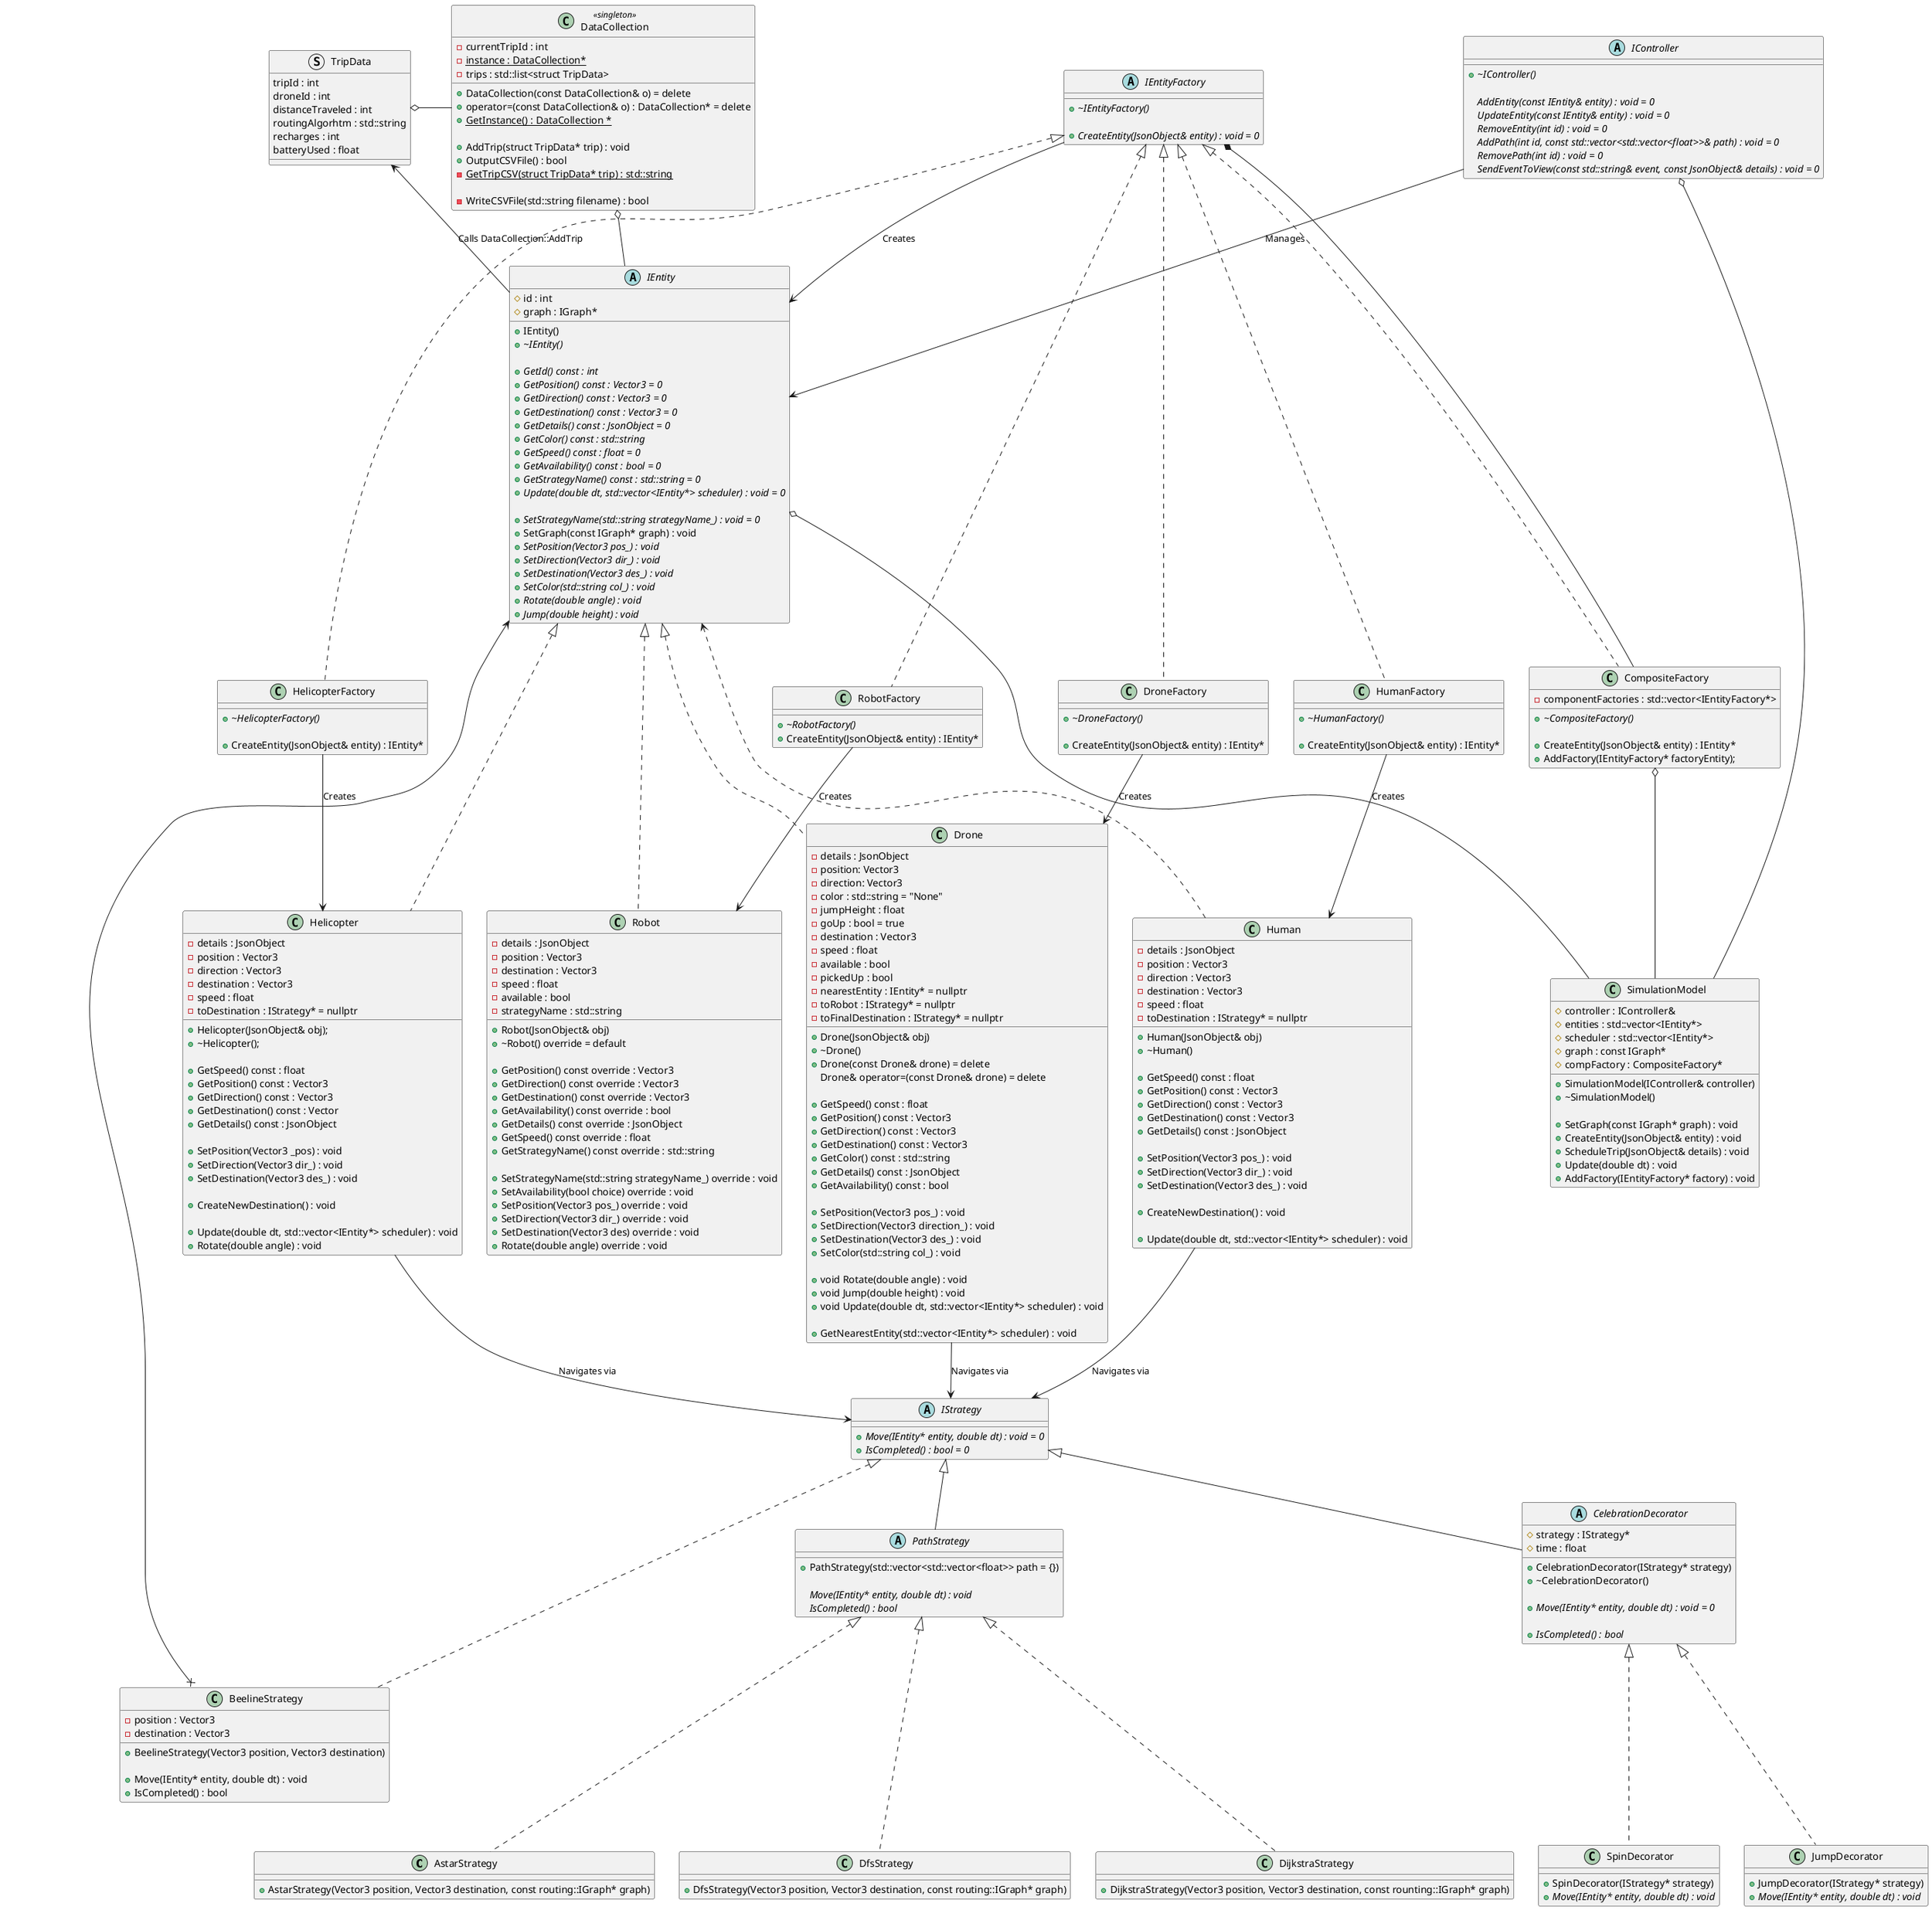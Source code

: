 @startuml

' From the base project
class AstarStrategy {
  +AstarStrategy(Vector3 position, Vector3 destination, const routing::IGraph* graph)
}

PathStrategy <|-.- AstarStrategy 

class BeelineStrategy {
  +BeelineStrategy(Vector3 position, Vector3 destination)

  +Move(IEntity* entity, double dt) : void
  +IsCompleted() : bool

  -position : Vector3
  -destination : Vector3
}

IStrategy <|-.- BeelineStrategy
IEntity <--x BeelineStrategy

abstract CelebrationDecorator {
  +CelebrationDecorator(IStrategy* strategy)
  +~CelebrationDecorator()

  {abstract} +Move(IEntity* entity, double dt) : void = 0

  {abstract} +IsCompleted() : bool 

  #strategy : IStrategy*
  #time : float
}

IStrategy <|-- CelebrationDecorator

class CompositeFactory {
  {abstract} +~CompositeFactory()

  +CreateEntity(JsonObject& entity) : IEntity* 
  +AddFactory(IEntityFactory* factoryEntity);
  
  -componentFactories : std::vector<IEntityFactory*>
}

IEntityFactory <|-.- CompositeFactory
IEntityFactory *-- CompositeFactory

class DfsStrategy {
  +DfsStrategy(Vector3 position, Vector3 destination, const routing::IGraph* graph)
}

PathStrategy <|-.- DfsStrategy

class DijkstraStrategy {
  +DijkstraStrategy(Vector3 position, Vector3 destination, const rounting::IGraph* graph)
}

PathStrategy <|-.- DijkstraStrategy

class Drone {
  +Drone(JsonObject& obj)
  +~Drone()
  +Drone(const Drone& drone) = delete
  Drone& operator=(const Drone& drone) = delete

  +GetSpeed() const : float
  +GetPosition() const : Vector3
  +GetDirection() const : Vector3
  +GetDestination() const : Vector3
  +GetColor() const : std::string
  +GetDetails() const : JsonObject
  +GetAvailability() const : bool

  +SetPosition(Vector3 pos_) : void
  +SetDirection(Vector3 direction_) : void
  +SetDestination(Vector3 des_) : void
  +SetColor(std::string col_) : void

  +void Rotate(double angle) : void
  +void Jump(double height) : void
  +void Update(double dt, std::vector<IEntity*> scheduler) : void
  
  +GetNearestEntity(std::vector<IEntity*> scheduler) : void
  
  -details : JsonObject
  -position: Vector3
  -direction: Vector3
  -color : std::string = "None"
  -jumpHeight : float
  -goUp : bool = true
  -destination : Vector3
  -speed : float
  -available : bool
  -pickedUp : bool
  -nearestEntity : IEntity* = nullptr
  -toRobot : IStrategy* = nullptr
  -toFinalDestination : IStrategy* = nullptr
}

IEntity <|-.- Drone
Drone --> IStrategy : Navigates via

class DroneFactory {
  {abstract} +~DroneFactory()

  +CreateEntity(JsonObject& entity) : IEntity*
}

IEntityFactory <|-.- DroneFactory
DroneFactory --> Drone : Creates

class Helicopter {
  +Helicopter(JsonObject& obj);
  +~Helicopter();

  +GetSpeed() const : float
  +GetPosition() const : Vector3
  +GetDirection() const : Vector3
  +GetDestination() const : Vector
  +GetDetails() const : JsonObject

  +SetPosition(Vector3 _pos) : void
  +SetDirection(Vector3 dir_) : void
  +SetDestination(Vector3 des_) : void

  +CreateNewDestination() : void
  
  +Update(double dt, std::vector<IEntity*> scheduler) : void 
  +Rotate(double angle) : void

  -details : JsonObject
  -position : Vector3
  -direction : Vector3
  -destination : Vector3
  -speed : float
  -toDestination : IStrategy* = nullptr
}

IEntity <|-.- Helicopter
Helicopter --> IStrategy : Navigates via

class HelicopterFactory {
  {abstract} +~HelicopterFactory()

  +CreateEntity(JsonObject& entity) : IEntity*
}

IEntityFactory <|-.- HelicopterFactory
HelicopterFactory --> Helicopter : Creates

class Human {
  +Human(JsonObject& obj)
  +~Human()

  +GetSpeed() const : float
  +GetPosition() const : Vector3
  +GetDirection() const : Vector3
  +GetDestination() const : Vector3
  +GetDetails() const : JsonObject

  +SetPosition(Vector3 pos_) : void
  +SetDirection(Vector3 dir_) : void
  +SetDestination(Vector3 des_) : void

  +CreateNewDestination() : void

  +Update(double dt, std::vector<IEntity*> scheduler) : void

  -details : JsonObject
  -position : Vector3
  -direction : Vector3
  -destination : Vector3
  -speed : float
  -toDestination : IStrategy* = nullptr
}

IEntity <-.- Human
Human --> IStrategy : Navigates via

class HumanFactory {
  {abstract} +~HumanFactory()

  +CreateEntity(JsonObject& entity) : IEntity*
}

IEntityFactory <|-.- HumanFactory
HumanFactory --> Human : Creates

abstract IController {
  {abstract} +~IController()

  {abstract} AddEntity(const IEntity& entity) : void = 0
  {abstract} UpdateEntity(const IEntity& entity) : void = 0
  {abstract} RemoveEntity(int id) : void = 0
  {abstract} AddPath(int id, const std::vector<std::vector<float>>& path) : void = 0
  {abstract} RemovePath(int id) : void = 0
  {abstract} SendEventToView(const std::string& event, const JsonObject& details) : void = 0
}

IController --> IEntity : Manages

abstract IEntity {
  +IEntity()
  {abstract} +~IEntity()

  {abstract} +GetId() const : int
  {abstract} +GetPosition() const : Vector3 = 0
  {abstract} +GetDirection() const : Vector3 = 0
  {abstract} +GetDestination() const : Vector3 = 0
  {abstract} +GetDetails() const : JsonObject = 0
  {abstract} +GetColor() const : std::string
  {abstract} +GetSpeed() const : float = 0
  {abstract} +GetAvailability() const : bool = 0
  {abstract} +GetStrategyName() const : std::string = 0
  {abstract} +Update(double dt, std::vector<IEntity*> scheduler) : void = 0

  {abstract} +SetStrategyName(std::string strategyName_) : void = 0
  +SetGraph(const IGraph* graph) : void
  {abstract} +SetPosition(Vector3 pos_) : void
  {abstract} +SetDirection(Vector3 dir_) : void
  {abstract} +SetDestination(Vector3 des_) : void
  {abstract} +SetColor(std::string col_) : void
  {abstract} +Rotate(double angle) : void
  {abstract} +Jump(double height) : void

  #id : int
  #graph : IGraph*
}

abstract IEntityFactory {
  {abstract} +~IEntityFactory()

  {abstract} +CreateEntity(JsonObject& entity) : void = 0
}

IEntityFactory --> IEntity : Creates

abstract IStrategy {
  {abstract} +Move(IEntity* entity, double dt) : void = 0 
  {abstract} +IsCompleted() : bool = 0
}

class JumpDecorator {
  +JumpDecorator(IStrategy* strategy)
  {abstract} +Move(IEntity* entity, double dt) : void
}

CelebrationDecorator <|-.- JumpDecorator

abstract PathStrategy {
  +PathStrategy(std::vector<std::vector<float>> path = {})

  {abstract} Move(IEntity* entity, double dt) : void
  {abstract} IsCompleted() : bool
}

IStrategy <|-- PathStrategy

class Robot {
  +Robot(JsonObject& obj)
  +~Robot() override = default

  +GetPosition() const override : Vector3
  +GetDirection() const override : Vector3
  +GetDestination() const override : Vector3
  +GetAvailability() const override : bool
  +GetDetails() const override : JsonObject
  +GetSpeed() const override : float
  +GetStrategyName() const override : std::string
  
  +SetStrategyName(std::string strategyName_) override : void
  +SetAvailability(bool choice) override : void 
  +SetPosition(Vector3 pos_) override : void
  +SetDirection(Vector3 dir_) override : void
  +SetDestination(Vector3 des) override : void
  +Rotate(double angle) override : void

  -details : JsonObject
  -position : Vector3
  -destination : Vector3
  -speed : float
  -available : bool
  -strategyName : std::string
}

IEntity <|-.- Robot

class RobotFactory {
  {abstract} +~RobotFactory()
  +CreateEntity(JsonObject& entity) : IEntity*
}

IEntityFactory <|-.- RobotFactory
RobotFactory --> Robot : Creates

class SimulationModel {
  +SimulationModel(IController& controller)
  +~SimulationModel()

  +SetGraph(const IGraph* graph) : void
  +CreateEntity(JsonObject& entity) : void
  +ScheduleTrip(JsonObject& details) : void
  +Update(double dt) : void
  +AddFactory(IEntityFactory* factory) : void

  #controller : IController&
  #entities : std::vector<IEntity*>
  #scheduler : std::vector<IEntity*>
  #graph : const IGraph*
  #compFactory : CompositeFactory*
}

IController o-- SimulationModel
IEntity o-- SimulationModel
CompositeFactory o-- SimulationModel

class SpinDecorator {
  +SpinDecorator(IStrategy* strategy)
  {abstract} +Move(IEntity* entity, double dt) : void
}

CelebrationDecorator <|-.- SpinDecorator

' From the extension

class DataCollection <<singleton>> {
  +DataCollection(const DataCollection& o) = delete
  +operator=(const DataCollection& o) : DataCollection* = delete
  {static} +GetInstance() : DataCollection *
  
  +AddTrip(struct TripData* trip) : void
  +OutputCSVFile() : bool

  -currentTripId : int
  {static} -instance : DataCollection*
  -trips : std::list<struct TripData>

  {static} -GetTripCSV(struct TripData* trip) : std::string

  -WriteCSVFile(std::string filename) : bool
}

struct TripData {
  tripId : int
  droneId : int
  distanceTraveled : int
  routingAlgorhtm : std::string
  recharges : int
  batteryUsed : float
}

TripData o- DataCollection

TripData <-- IEntity : Calls DataCollection::AddTrip

DataCollection o-- IEntity
@enduml
